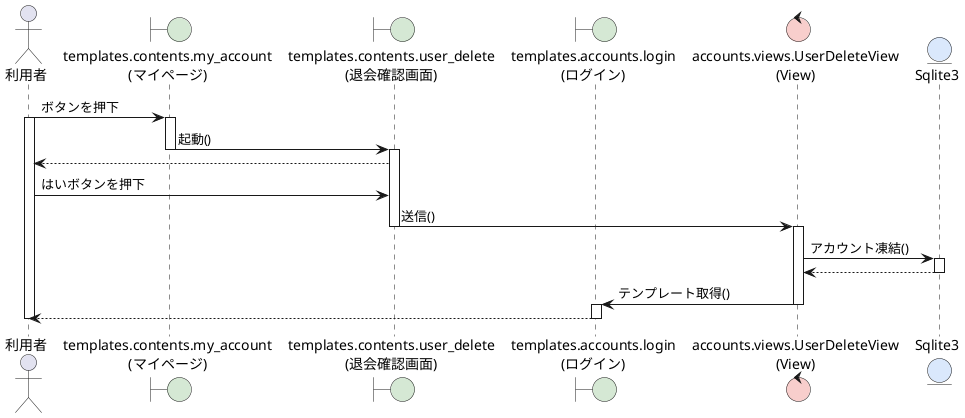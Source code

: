@startuml HospitalAbout
actor 利用者 as user
boundary "templates.contents.my_account\n(マイページ)" as mp #d5e8d4
boundary "templates.contents.user_delete\n(退会確認画面)" as de #d5e8d4
boundary "templates.accounts.login\n(ログイン)" as lg #d5e8d4

control "accounts.views.UserDeleteView\n(View)" as View #f8cecc

entity "Sqlite3" as db #dae8fc

user -> mp :ボタンを押下
activate user
activate mp
mp -> de:起動()
deactivate mp
activate de
de --> user
user -> de:はいボタンを押下
de -> View:送信()
deactivate de
activate View
View -> db:アカウント凍結()
activate db
db --> View
deactivate db
View -> lg:テンプレート取得()
deactivate View
activate lg
lg --> user
deactivate lg
deactivate user
@enduml